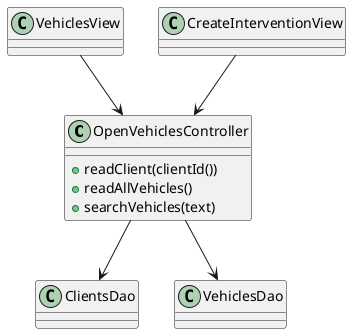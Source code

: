 @startuml
	class OpenVehiclesController {
	+readClient(clientId())
	+readAllVehicles()
	+searchVehicles(text)
	}

	OpenVehiclesController --> ClientsDao
	OpenVehiclesController --> VehiclesDao
	VehiclesView --> OpenVehiclesController
	CreateInterventionView --> OpenVehiclesController
@enduml